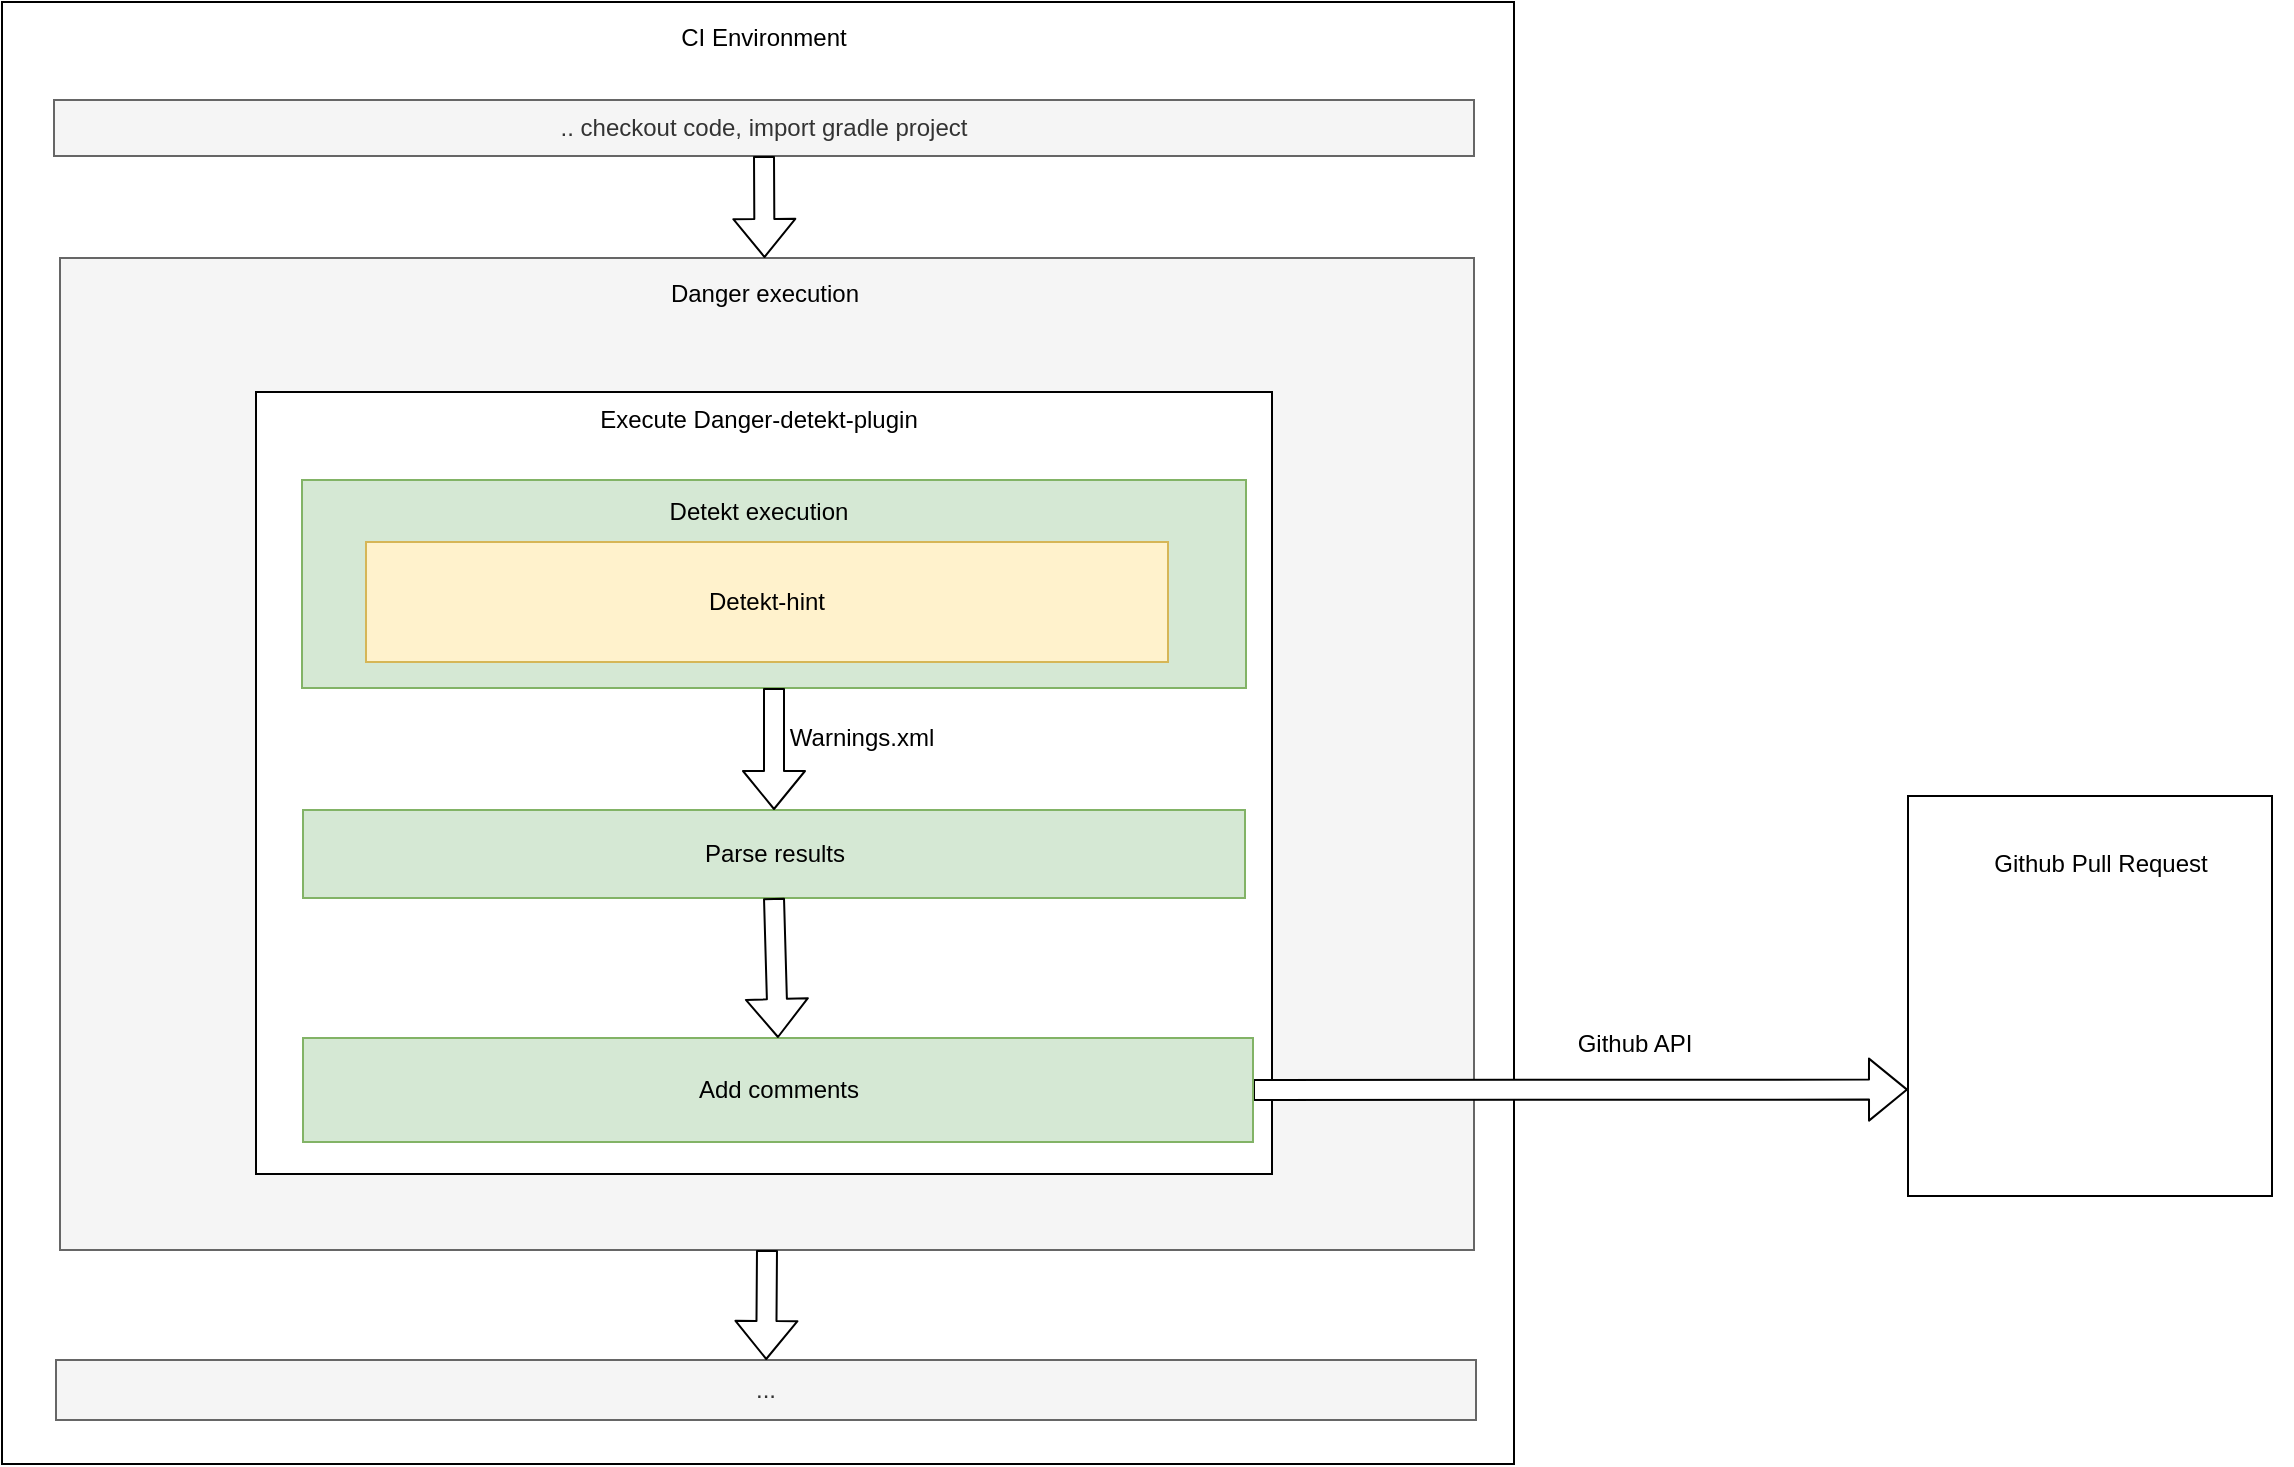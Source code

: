 <mxfile version="12.8.8" type="github">
  <diagram id="LOuoOTgeNmND6P_tuNQa" name="Page-1">
    <mxGraphModel dx="2514" dy="1438" grid="0" gridSize="10" guides="1" tooltips="1" connect="1" arrows="1" fold="1" page="0" pageScale="1" pageWidth="827" pageHeight="1169" math="0" shadow="0">
      <root>
        <mxCell id="0" />
        <mxCell id="1" parent="0" />
        <mxCell id="td8GnDOLLHgXBAlT9497-11" value="" style="group;strokeWidth=3;" vertex="1" connectable="0" parent="1">
          <mxGeometry x="1241" y="508" width="192" height="200" as="geometry" />
        </mxCell>
        <mxCell id="td8GnDOLLHgXBAlT9497-8" value="" style="group" vertex="1" connectable="0" parent="td8GnDOLLHgXBAlT9497-11">
          <mxGeometry width="192" height="200" as="geometry" />
        </mxCell>
        <mxCell id="td8GnDOLLHgXBAlT9497-9" value="" style="rounded=0;whiteSpace=wrap;html=1;" vertex="1" parent="td8GnDOLLHgXBAlT9497-8">
          <mxGeometry width="182" height="200" as="geometry" />
        </mxCell>
        <mxCell id="td8GnDOLLHgXBAlT9497-51" value="Github Pull Request" style="text;html=1;strokeColor=none;fillColor=none;align=center;verticalAlign=middle;whiteSpace=wrap;rounded=0;" vertex="1" parent="td8GnDOLLHgXBAlT9497-8">
          <mxGeometry x="35.5" y="24" width="121" height="20" as="geometry" />
        </mxCell>
        <mxCell id="td8GnDOLLHgXBAlT9497-5" value="" style="rounded=0;whiteSpace=wrap;html=1;strokeWidth=1;" vertex="1" parent="1">
          <mxGeometry x="288" y="111" width="756" height="731" as="geometry" />
        </mxCell>
        <mxCell id="td8GnDOLLHgXBAlT9497-6" value="CI Environment" style="text;html=1;strokeColor=none;fillColor=none;align=center;verticalAlign=middle;whiteSpace=wrap;rounded=0;" vertex="1" parent="1">
          <mxGeometry x="592" y="119" width="154" height="20" as="geometry" />
        </mxCell>
        <mxCell id="td8GnDOLLHgXBAlT9497-18" value="" style="rounded=0;whiteSpace=wrap;html=1;strokeWidth=1;fillColor=#f5f5f5;strokeColor=#666666;fontColor=#333333;" vertex="1" parent="1">
          <mxGeometry x="317" y="239" width="707" height="496" as="geometry" />
        </mxCell>
        <mxCell id="td8GnDOLLHgXBAlT9497-19" value="Danger execution" style="text;html=1;strokeColor=none;fillColor=none;align=center;verticalAlign=middle;whiteSpace=wrap;rounded=0;" vertex="1" parent="1">
          <mxGeometry x="596.5" y="247" width="145" height="20" as="geometry" />
        </mxCell>
        <mxCell id="td8GnDOLLHgXBAlT9497-20" value=".. checkout code, import gradle project" style="rounded=0;whiteSpace=wrap;html=1;strokeWidth=1;fillColor=#f5f5f5;strokeColor=#666666;fontColor=#333333;" vertex="1" parent="1">
          <mxGeometry x="314" y="160" width="710" height="28" as="geometry" />
        </mxCell>
        <mxCell id="td8GnDOLLHgXBAlT9497-21" value="" style="rounded=0;whiteSpace=wrap;html=1;" vertex="1" parent="1">
          <mxGeometry x="415" y="306" width="508" height="391" as="geometry" />
        </mxCell>
        <mxCell id="td8GnDOLLHgXBAlT9497-22" value="..." style="rounded=0;whiteSpace=wrap;html=1;strokeWidth=1;fillColor=#f5f5f5;strokeColor=#666666;fontColor=#333333;" vertex="1" parent="1">
          <mxGeometry x="315" y="790" width="710" height="30" as="geometry" />
        </mxCell>
        <mxCell id="td8GnDOLLHgXBAlT9497-23" value="" style="shape=flexArrow;endArrow=classic;html=1;exitX=0.5;exitY=1;exitDx=0;exitDy=0;strokeWidth=1;fillColor=#FFFFFF;" edge="1" parent="1" source="td8GnDOLLHgXBAlT9497-20" target="td8GnDOLLHgXBAlT9497-18">
          <mxGeometry width="50" height="50" relative="1" as="geometry">
            <mxPoint x="833" y="678" as="sourcePoint" />
            <mxPoint x="883" y="628" as="targetPoint" />
          </mxGeometry>
        </mxCell>
        <mxCell id="td8GnDOLLHgXBAlT9497-25" value="" style="shape=flexArrow;endArrow=classic;html=1;exitX=0.5;exitY=1;exitDx=0;exitDy=0;fillColor=#FFFFFF;" edge="1" parent="1" source="td8GnDOLLHgXBAlT9497-18" target="td8GnDOLLHgXBAlT9497-22">
          <mxGeometry width="50" height="50" relative="1" as="geometry">
            <mxPoint x="584" y="590" as="sourcePoint" />
            <mxPoint x="634" y="540" as="targetPoint" />
          </mxGeometry>
        </mxCell>
        <mxCell id="td8GnDOLLHgXBAlT9497-36" value="" style="shape=flexArrow;endArrow=classic;html=1;exitX=1;exitY=0.5;exitDx=0;exitDy=0;entryX=0;entryY=0.734;entryDx=0;entryDy=0;entryPerimeter=0;fillColor=#FFFFFF;" edge="1" parent="1" source="td8GnDOLLHgXBAlT9497-40" target="td8GnDOLLHgXBAlT9497-9">
          <mxGeometry width="50" height="50" relative="1" as="geometry">
            <mxPoint x="1214" y="402" as="sourcePoint" />
            <mxPoint x="1264" y="352" as="targetPoint" />
          </mxGeometry>
        </mxCell>
        <mxCell id="td8GnDOLLHgXBAlT9497-49" value="Github API" style="text;html=1;align=center;verticalAlign=middle;resizable=0;points=[];labelBackgroundColor=#ffffff;" vertex="1" connectable="0" parent="td8GnDOLLHgXBAlT9497-36">
          <mxGeometry x="0.121" y="1" relative="1" as="geometry">
            <mxPoint x="6.56" y="-21.71" as="offset" />
          </mxGeometry>
        </mxCell>
        <mxCell id="td8GnDOLLHgXBAlT9497-38" value="Parse results" style="rounded=0;whiteSpace=wrap;html=1;fillColor=#d5e8d4;strokeColor=#82b366;" vertex="1" parent="1">
          <mxGeometry x="438.5" y="515" width="471" height="44" as="geometry" />
        </mxCell>
        <mxCell id="td8GnDOLLHgXBAlT9497-39" value="" style="rounded=0;whiteSpace=wrap;html=1;fillColor=#d5e8d4;strokeColor=#82b366;" vertex="1" parent="1">
          <mxGeometry x="438" y="350" width="472" height="104" as="geometry" />
        </mxCell>
        <mxCell id="td8GnDOLLHgXBAlT9497-40" value="Add comments" style="rounded=0;whiteSpace=wrap;html=1;fillColor=#d5e8d4;strokeColor=#82b366;" vertex="1" parent="1">
          <mxGeometry x="438.5" y="629" width="475" height="52" as="geometry" />
        </mxCell>
        <mxCell id="td8GnDOLLHgXBAlT9497-41" value="" style="shape=flexArrow;endArrow=classic;html=1;fillColor=#FFFFFF;exitX=0.5;exitY=1;exitDx=0;exitDy=0;gradientColor=none;" edge="1" parent="1" source="td8GnDOLLHgXBAlT9497-39" target="td8GnDOLLHgXBAlT9497-38">
          <mxGeometry width="50" height="50" relative="1" as="geometry">
            <mxPoint x="672" y="420" as="sourcePoint" />
            <mxPoint x="722" y="370" as="targetPoint" />
          </mxGeometry>
        </mxCell>
        <mxCell id="td8GnDOLLHgXBAlT9497-43" value="Warnings.xml" style="text;html=1;strokeColor=none;fillColor=none;align=center;verticalAlign=middle;whiteSpace=wrap;rounded=0;" vertex="1" parent="1">
          <mxGeometry x="698" y="469" width="40" height="20" as="geometry" />
        </mxCell>
        <mxCell id="td8GnDOLLHgXBAlT9497-45" value="Execute Danger-detekt-plugin" style="text;html=1;strokeColor=none;fillColor=none;align=center;verticalAlign=middle;whiteSpace=wrap;rounded=0;" vertex="1" parent="1">
          <mxGeometry x="542.5" y="310" width="247" height="20" as="geometry" />
        </mxCell>
        <mxCell id="td8GnDOLLHgXBAlT9497-46" value="Detekt-hint" style="rounded=0;whiteSpace=wrap;html=1;fillColor=#fff2cc;strokeColor=#d6b656;" vertex="1" parent="1">
          <mxGeometry x="470" y="381" width="401" height="60" as="geometry" />
        </mxCell>
        <mxCell id="td8GnDOLLHgXBAlT9497-48" value="Detekt execution" style="text;html=1;strokeColor=none;fillColor=none;align=center;verticalAlign=middle;whiteSpace=wrap;rounded=0;" vertex="1" parent="1">
          <mxGeometry x="605.75" y="356" width="120.5" height="20" as="geometry" />
        </mxCell>
        <mxCell id="td8GnDOLLHgXBAlT9497-50" value="" style="shape=flexArrow;endArrow=classic;html=1;strokeWidth=1;fillColor=#FFFFFF;gradientColor=none;exitX=0.5;exitY=1;exitDx=0;exitDy=0;entryX=0.5;entryY=0;entryDx=0;entryDy=0;" edge="1" parent="1" source="td8GnDOLLHgXBAlT9497-38" target="td8GnDOLLHgXBAlT9497-40">
          <mxGeometry width="50" height="50" relative="1" as="geometry">
            <mxPoint x="832" y="678" as="sourcePoint" />
            <mxPoint x="882" y="628" as="targetPoint" />
          </mxGeometry>
        </mxCell>
      </root>
    </mxGraphModel>
  </diagram>
</mxfile>
